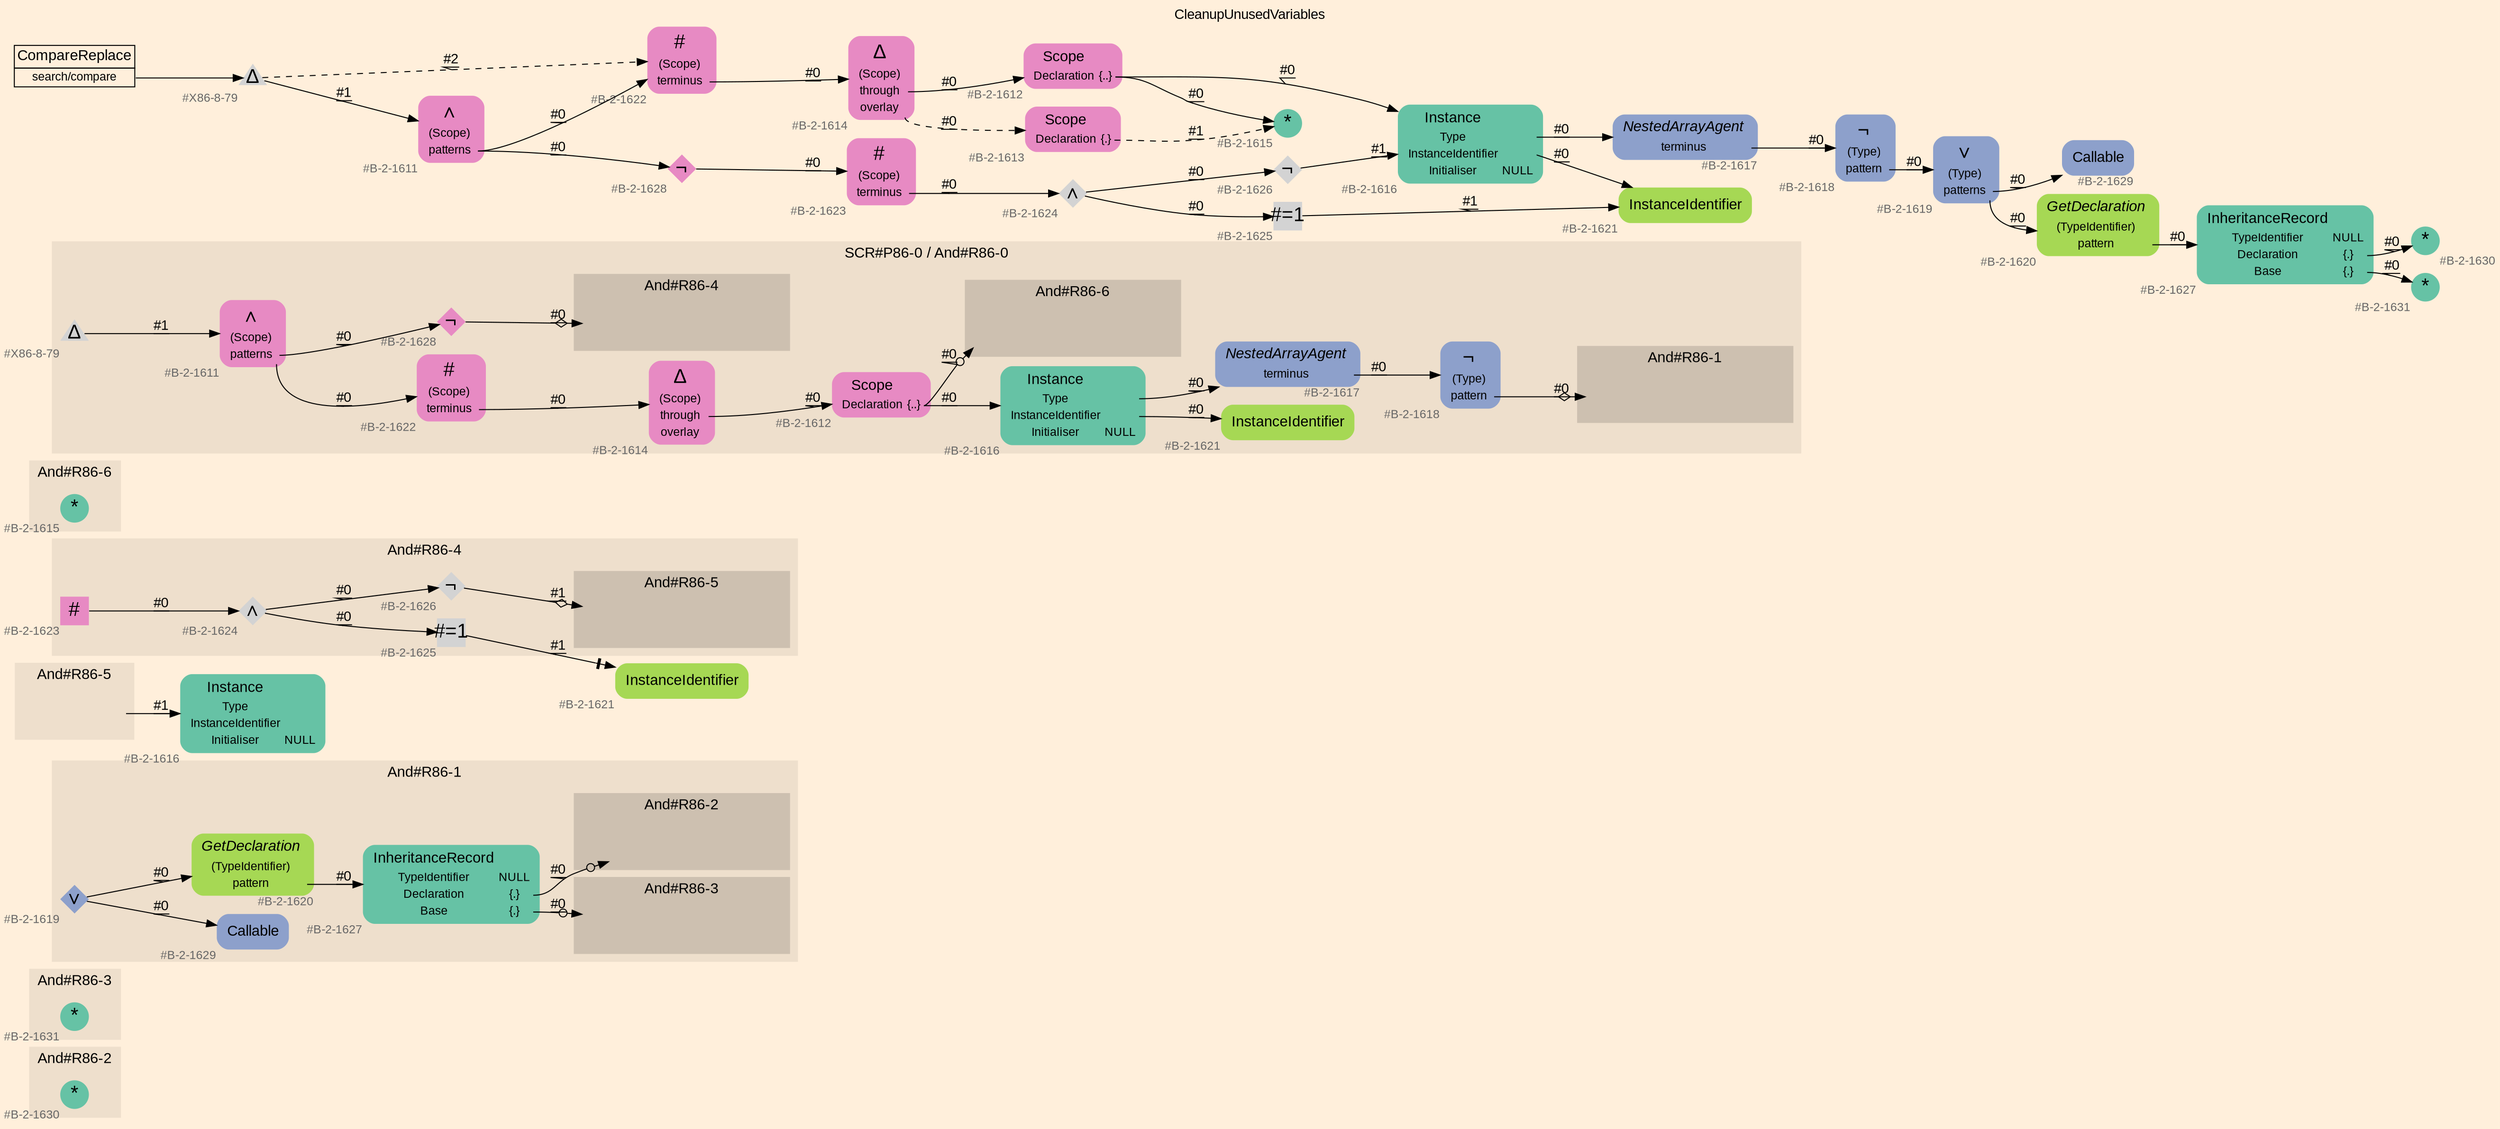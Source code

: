 digraph "CleanupUnusedVariables" {
label = "CleanupUnusedVariables"
labelloc = t
graph [
    rankdir = "LR"
    ranksep = 0.3
    bgcolor = antiquewhite1
    color = black
    fontcolor = black
    fontname = "Arial"
];
node [
    fontname = "Arial"
];
edge [
    fontname = "Arial"
];

// -------------------- figure And#R86-2 --------------------
// -------- region And#R86-2 ----------
subgraph "clusterAnd#R86-2" {
    label = "And#R86-2"
    style = "filled"
    color = antiquewhite2
    fontsize = "15"
    // -------- block And#R86-2/#B-2-1630 ----------
    "And#R86-2/#B-2-1630" [
        fillcolor = "/set28/1"
        xlabel = "#B-2-1630"
        fontsize = "12"
        fontcolor = grey40
        shape = "circle"
        label = <<FONT COLOR="black" POINT-SIZE="20">*</FONT>>
        style = "filled"
        penwidth = 0.0
        fixedsize = true
        width = 0.4
        height = 0.4
    ];
    
}


// -------------------- figure And#R86-3 --------------------
// -------- region And#R86-3 ----------
subgraph "clusterAnd#R86-3" {
    label = "And#R86-3"
    style = "filled"
    color = antiquewhite2
    fontsize = "15"
    // -------- block And#R86-3/#B-2-1631 ----------
    "And#R86-3/#B-2-1631" [
        fillcolor = "/set28/1"
        xlabel = "#B-2-1631"
        fontsize = "12"
        fontcolor = grey40
        shape = "circle"
        label = <<FONT COLOR="black" POINT-SIZE="20">*</FONT>>
        style = "filled"
        penwidth = 0.0
        fixedsize = true
        width = 0.4
        height = 0.4
    ];
    
}


// -------------------- figure And#R86-1 --------------------
// -------- region And#R86-1 ----------
subgraph "clusterAnd#R86-1" {
    label = "And#R86-1"
    style = "filled"
    color = antiquewhite2
    fontsize = "15"
    // -------- block And#R86-1/#B-2-1629 ----------
    "And#R86-1/#B-2-1629" [
        fillcolor = "/set28/3"
        xlabel = "#B-2-1629"
        fontsize = "12"
        fontcolor = grey40
        shape = "plaintext"
        label = <<TABLE BORDER="0" CELLBORDER="0" CELLSPACING="0">
         <TR><TD><FONT COLOR="black" POINT-SIZE="15">Callable</FONT></TD></TR>
        </TABLE>>
        style = "rounded,filled"
    ];
    
    // -------- block And#R86-1/#B-2-1619 ----------
    "And#R86-1/#B-2-1619" [
        fillcolor = "/set28/3"
        xlabel = "#B-2-1619"
        fontsize = "12"
        fontcolor = grey40
        shape = "diamond"
        label = <<FONT COLOR="black" POINT-SIZE="20">∨</FONT>>
        style = "filled"
        penwidth = 0.0
        fixedsize = true
        width = 0.4
        height = 0.4
    ];
    
    // -------- block And#R86-1/#B-2-1620 ----------
    "And#R86-1/#B-2-1620" [
        fillcolor = "/set28/5"
        xlabel = "#B-2-1620"
        fontsize = "12"
        fontcolor = grey40
        shape = "plaintext"
        label = <<TABLE BORDER="0" CELLBORDER="0" CELLSPACING="0">
         <TR><TD><FONT COLOR="black" POINT-SIZE="15"><I>GetDeclaration</I></FONT></TD></TR>
         <TR><TD><FONT COLOR="black" POINT-SIZE="12">(TypeIdentifier)</FONT></TD><TD PORT="port0"></TD></TR>
         <TR><TD><FONT COLOR="black" POINT-SIZE="12">pattern</FONT></TD><TD PORT="port1"></TD></TR>
        </TABLE>>
        style = "rounded,filled"
    ];
    
    // -------- block And#R86-1/#B-2-1627 ----------
    "And#R86-1/#B-2-1627" [
        fillcolor = "/set28/1"
        xlabel = "#B-2-1627"
        fontsize = "12"
        fontcolor = grey40
        shape = "plaintext"
        label = <<TABLE BORDER="0" CELLBORDER="0" CELLSPACING="0">
         <TR><TD><FONT COLOR="black" POINT-SIZE="15">InheritanceRecord</FONT></TD></TR>
         <TR><TD><FONT COLOR="black" POINT-SIZE="12">TypeIdentifier</FONT></TD><TD PORT="port0"><FONT COLOR="black" POINT-SIZE="12">NULL</FONT></TD></TR>
         <TR><TD><FONT COLOR="black" POINT-SIZE="12">Declaration</FONT></TD><TD PORT="port1"><FONT COLOR="black" POINT-SIZE="12">{.}</FONT></TD></TR>
         <TR><TD><FONT COLOR="black" POINT-SIZE="12">Base</FONT></TD><TD PORT="port2"><FONT COLOR="black" POINT-SIZE="12">{.}</FONT></TD></TR>
        </TABLE>>
        style = "rounded,filled"
    ];
    
    // -------- region And#R86-1/And#R86-2 ----------
    subgraph "clusterAnd#R86-1/And#R86-2" {
        label = "And#R86-2"
        style = "filled"
        color = antiquewhite3
        fontsize = "15"
        // -------- block And#R86-1/And#R86-2/#B-2-1630 ----------
        "And#R86-1/And#R86-2/#B-2-1630" [
            fillcolor = "/set28/1"
            xlabel = "#B-2-1630"
            fontsize = "12"
            fontcolor = grey40
            shape = "none"
            style = "invisible"
        ];
        
    }
    
    // -------- region And#R86-1/And#R86-3 ----------
    subgraph "clusterAnd#R86-1/And#R86-3" {
        label = "And#R86-3"
        style = "filled"
        color = antiquewhite3
        fontsize = "15"
        // -------- block And#R86-1/And#R86-3/#B-2-1631 ----------
        "And#R86-1/And#R86-3/#B-2-1631" [
            fillcolor = "/set28/1"
            xlabel = "#B-2-1631"
            fontsize = "12"
            fontcolor = grey40
            shape = "none"
            style = "invisible"
        ];
        
    }
    
}

"And#R86-1/#B-2-1619" -> "And#R86-1/#B-2-1629" [
    label = "#0"
    decorate = true
    color = black
    fontcolor = black
];

"And#R86-1/#B-2-1619" -> "And#R86-1/#B-2-1620" [
    label = "#0"
    decorate = true
    color = black
    fontcolor = black
];

"And#R86-1/#B-2-1620":port1 -> "And#R86-1/#B-2-1627" [
    label = "#0"
    decorate = true
    color = black
    fontcolor = black
];

"And#R86-1/#B-2-1627":port1 -> "And#R86-1/And#R86-2/#B-2-1630" [
    arrowhead="normalnoneodot"
    label = "#0"
    decorate = true
    color = black
    fontcolor = black
];

"And#R86-1/#B-2-1627":port2 -> "And#R86-1/And#R86-3/#B-2-1631" [
    arrowhead="normalnoneodot"
    label = "#0"
    decorate = true
    color = black
    fontcolor = black
];


// -------------------- figure And#R86-5 --------------------
// -------- region And#R86-5 ----------
subgraph "clusterAnd#R86-5" {
    label = "And#R86-5"
    style = "filled"
    color = antiquewhite2
    fontsize = "15"
    // -------- block And#R86-5/IRIP ----------
    "And#R86-5/IRIP" [
        fontsize = "12"
        fontcolor = grey40
        shape = "none"
        style = "invisible"
    ];
    
}

// -------- block And#R86-5/#B-2-1616 ----------
"And#R86-5/#B-2-1616" [
    fillcolor = "/set28/1"
    xlabel = "#B-2-1616"
    fontsize = "12"
    fontcolor = grey40
    shape = "plaintext"
    label = <<TABLE BORDER="0" CELLBORDER="0" CELLSPACING="0">
     <TR><TD><FONT COLOR="black" POINT-SIZE="15">Instance</FONT></TD></TR>
     <TR><TD><FONT COLOR="black" POINT-SIZE="12">Type</FONT></TD><TD PORT="port0"></TD></TR>
     <TR><TD><FONT COLOR="black" POINT-SIZE="12">InstanceIdentifier</FONT></TD><TD PORT="port1"></TD></TR>
     <TR><TD><FONT COLOR="black" POINT-SIZE="12">Initialiser</FONT></TD><TD PORT="port2"><FONT COLOR="black" POINT-SIZE="12">NULL</FONT></TD></TR>
    </TABLE>>
    style = "rounded,filled"
];

"And#R86-5/IRIP" -> "And#R86-5/#B-2-1616" [
    label = "#1"
    decorate = true
    color = black
    fontcolor = black
];


// -------------------- figure And#R86-4 --------------------
// -------- region And#R86-4 ----------
subgraph "clusterAnd#R86-4" {
    label = "And#R86-4"
    style = "filled"
    color = antiquewhite2
    fontsize = "15"
    // -------- block And#R86-4/#B-2-1625 ----------
    "And#R86-4/#B-2-1625" [
        xlabel = "#B-2-1625"
        fontsize = "12"
        fontcolor = grey40
        shape = "square"
        label = <<FONT COLOR="black" POINT-SIZE="20">#=1</FONT>>
        style = "filled"
        penwidth = 0.0
        fixedsize = true
        width = 0.4
        height = 0.4
    ];
    
    // -------- block And#R86-4/#B-2-1624 ----------
    "And#R86-4/#B-2-1624" [
        xlabel = "#B-2-1624"
        fontsize = "12"
        fontcolor = grey40
        shape = "diamond"
        label = <<FONT COLOR="black" POINT-SIZE="20">∧</FONT>>
        style = "filled"
        penwidth = 0.0
        fixedsize = true
        width = 0.4
        height = 0.4
    ];
    
    // -------- block And#R86-4/#B-2-1626 ----------
    "And#R86-4/#B-2-1626" [
        xlabel = "#B-2-1626"
        fontsize = "12"
        fontcolor = grey40
        shape = "diamond"
        label = <<FONT COLOR="black" POINT-SIZE="20">¬</FONT>>
        style = "filled"
        penwidth = 0.0
        fixedsize = true
        width = 0.4
        height = 0.4
    ];
    
    // -------- block And#R86-4/#B-2-1623 ----------
    "And#R86-4/#B-2-1623" [
        fillcolor = "/set28/4"
        xlabel = "#B-2-1623"
        fontsize = "12"
        fontcolor = grey40
        shape = "square"
        label = <<FONT COLOR="black" POINT-SIZE="20">#</FONT>>
        style = "filled"
        penwidth = 0.0
        fixedsize = true
        width = 0.4
        height = 0.4
    ];
    
    // -------- region And#R86-4/And#R86-5 ----------
    subgraph "clusterAnd#R86-4/And#R86-5" {
        label = "And#R86-5"
        style = "filled"
        color = antiquewhite3
        fontsize = "15"
        // -------- block And#R86-4/And#R86-5/#B-2-1616 ----------
        "And#R86-4/And#R86-5/#B-2-1616" [
            fillcolor = "/set28/1"
            xlabel = "#B-2-1616"
            fontsize = "12"
            fontcolor = grey40
            shape = "none"
            style = "invisible"
        ];
        
    }
    
}

// -------- block And#R86-4/#B-2-1621 ----------
"And#R86-4/#B-2-1621" [
    fillcolor = "/set28/5"
    xlabel = "#B-2-1621"
    fontsize = "12"
    fontcolor = grey40
    shape = "plaintext"
    label = <<TABLE BORDER="0" CELLBORDER="0" CELLSPACING="0">
     <TR><TD><FONT COLOR="black" POINT-SIZE="15">InstanceIdentifier</FONT></TD></TR>
    </TABLE>>
    style = "rounded,filled"
];

"And#R86-4/#B-2-1625" -> "And#R86-4/#B-2-1621" [
    arrowhead="normalnonetee"
    label = "#1"
    decorate = true
    color = black
    fontcolor = black
];

"And#R86-4/#B-2-1624" -> "And#R86-4/#B-2-1625" [
    label = "#0"
    decorate = true
    color = black
    fontcolor = black
];

"And#R86-4/#B-2-1624" -> "And#R86-4/#B-2-1626" [
    label = "#0"
    decorate = true
    color = black
    fontcolor = black
];

"And#R86-4/#B-2-1626" -> "And#R86-4/And#R86-5/#B-2-1616" [
    arrowhead="normalnoneodiamond"
    label = "#1"
    decorate = true
    color = black
    fontcolor = black
];

"And#R86-4/#B-2-1623" -> "And#R86-4/#B-2-1624" [
    label = "#0"
    decorate = true
    color = black
    fontcolor = black
];


// -------------------- figure And#R86-6 --------------------
// -------- region And#R86-6 ----------
subgraph "clusterAnd#R86-6" {
    label = "And#R86-6"
    style = "filled"
    color = antiquewhite2
    fontsize = "15"
    // -------- block And#R86-6/#B-2-1615 ----------
    "And#R86-6/#B-2-1615" [
        fillcolor = "/set28/1"
        xlabel = "#B-2-1615"
        fontsize = "12"
        fontcolor = grey40
        shape = "circle"
        label = <<FONT COLOR="black" POINT-SIZE="20">*</FONT>>
        style = "filled"
        penwidth = 0.0
        fixedsize = true
        width = 0.4
        height = 0.4
    ];
    
}


// -------------------- figure And#R86-0 --------------------
// -------- region And#R86-0 ----------
subgraph "clusterAnd#R86-0" {
    label = "SCR#P86-0 / And#R86-0"
    style = "filled"
    color = antiquewhite2
    fontsize = "15"
    // -------- block And#R86-0/#B-2-1616 ----------
    "And#R86-0/#B-2-1616" [
        fillcolor = "/set28/1"
        xlabel = "#B-2-1616"
        fontsize = "12"
        fontcolor = grey40
        shape = "plaintext"
        label = <<TABLE BORDER="0" CELLBORDER="0" CELLSPACING="0">
         <TR><TD><FONT COLOR="black" POINT-SIZE="15">Instance</FONT></TD></TR>
         <TR><TD><FONT COLOR="black" POINT-SIZE="12">Type</FONT></TD><TD PORT="port0"></TD></TR>
         <TR><TD><FONT COLOR="black" POINT-SIZE="12">InstanceIdentifier</FONT></TD><TD PORT="port1"></TD></TR>
         <TR><TD><FONT COLOR="black" POINT-SIZE="12">Initialiser</FONT></TD><TD PORT="port2"><FONT COLOR="black" POINT-SIZE="12">NULL</FONT></TD></TR>
        </TABLE>>
        style = "rounded,filled"
    ];
    
    // -------- block And#R86-0/#B-2-1622 ----------
    "And#R86-0/#B-2-1622" [
        fillcolor = "/set28/4"
        xlabel = "#B-2-1622"
        fontsize = "12"
        fontcolor = grey40
        shape = "plaintext"
        label = <<TABLE BORDER="0" CELLBORDER="0" CELLSPACING="0">
         <TR><TD><FONT COLOR="black" POINT-SIZE="20">#</FONT></TD></TR>
         <TR><TD><FONT COLOR="black" POINT-SIZE="12">(Scope)</FONT></TD><TD PORT="port0"></TD></TR>
         <TR><TD><FONT COLOR="black" POINT-SIZE="12">terminus</FONT></TD><TD PORT="port1"></TD></TR>
        </TABLE>>
        style = "rounded,filled"
    ];
    
    // -------- block And#R86-0/#B-2-1618 ----------
    "And#R86-0/#B-2-1618" [
        fillcolor = "/set28/3"
        xlabel = "#B-2-1618"
        fontsize = "12"
        fontcolor = grey40
        shape = "plaintext"
        label = <<TABLE BORDER="0" CELLBORDER="0" CELLSPACING="0">
         <TR><TD><FONT COLOR="black" POINT-SIZE="20">¬</FONT></TD></TR>
         <TR><TD><FONT COLOR="black" POINT-SIZE="12">(Type)</FONT></TD><TD PORT="port0"></TD></TR>
         <TR><TD><FONT COLOR="black" POINT-SIZE="12">pattern</FONT></TD><TD PORT="port1"></TD></TR>
        </TABLE>>
        style = "rounded,filled"
    ];
    
    // -------- block And#R86-0/#B-2-1621 ----------
    "And#R86-0/#B-2-1621" [
        fillcolor = "/set28/5"
        xlabel = "#B-2-1621"
        fontsize = "12"
        fontcolor = grey40
        shape = "plaintext"
        label = <<TABLE BORDER="0" CELLBORDER="0" CELLSPACING="0">
         <TR><TD><FONT COLOR="black" POINT-SIZE="15">InstanceIdentifier</FONT></TD></TR>
        </TABLE>>
        style = "rounded,filled"
    ];
    
    // -------- block And#R86-0/#B-2-1617 ----------
    "And#R86-0/#B-2-1617" [
        fillcolor = "/set28/3"
        xlabel = "#B-2-1617"
        fontsize = "12"
        fontcolor = grey40
        shape = "plaintext"
        label = <<TABLE BORDER="0" CELLBORDER="0" CELLSPACING="0">
         <TR><TD><FONT COLOR="black" POINT-SIZE="15"><I>NestedArrayAgent</I></FONT></TD></TR>
         <TR><TD><FONT COLOR="black" POINT-SIZE="12">terminus</FONT></TD><TD PORT="port0"></TD></TR>
        </TABLE>>
        style = "rounded,filled"
    ];
    
    // -------- block And#R86-0/#B-2-1612 ----------
    "And#R86-0/#B-2-1612" [
        fillcolor = "/set28/4"
        xlabel = "#B-2-1612"
        fontsize = "12"
        fontcolor = grey40
        shape = "plaintext"
        label = <<TABLE BORDER="0" CELLBORDER="0" CELLSPACING="0">
         <TR><TD><FONT COLOR="black" POINT-SIZE="15">Scope</FONT></TD></TR>
         <TR><TD><FONT COLOR="black" POINT-SIZE="12">Declaration</FONT></TD><TD PORT="port0"><FONT COLOR="black" POINT-SIZE="12">{..}</FONT></TD></TR>
        </TABLE>>
        style = "rounded,filled"
    ];
    
    // -------- block And#R86-0/#B-2-1611 ----------
    "And#R86-0/#B-2-1611" [
        fillcolor = "/set28/4"
        xlabel = "#B-2-1611"
        fontsize = "12"
        fontcolor = grey40
        shape = "plaintext"
        label = <<TABLE BORDER="0" CELLBORDER="0" CELLSPACING="0">
         <TR><TD><FONT COLOR="black" POINT-SIZE="20">∧</FONT></TD></TR>
         <TR><TD><FONT COLOR="black" POINT-SIZE="12">(Scope)</FONT></TD><TD PORT="port0"></TD></TR>
         <TR><TD><FONT COLOR="black" POINT-SIZE="12">patterns</FONT></TD><TD PORT="port1"></TD></TR>
        </TABLE>>
        style = "rounded,filled"
    ];
    
    // -------- block And#R86-0/#X86-8-79 ----------
    "And#R86-0/#X86-8-79" [
        xlabel = "#X86-8-79"
        fontsize = "12"
        fontcolor = grey40
        shape = "triangle"
        label = <<FONT COLOR="black" POINT-SIZE="20">Δ</FONT>>
        style = "filled"
        penwidth = 0.0
        fixedsize = true
        width = 0.4
        height = 0.4
    ];
    
    // -------- block And#R86-0/#B-2-1628 ----------
    "And#R86-0/#B-2-1628" [
        fillcolor = "/set28/4"
        xlabel = "#B-2-1628"
        fontsize = "12"
        fontcolor = grey40
        shape = "diamond"
        label = <<FONT COLOR="black" POINT-SIZE="20">¬</FONT>>
        style = "filled"
        penwidth = 0.0
        fixedsize = true
        width = 0.4
        height = 0.4
    ];
    
    // -------- block And#R86-0/#B-2-1614 ----------
    "And#R86-0/#B-2-1614" [
        fillcolor = "/set28/4"
        xlabel = "#B-2-1614"
        fontsize = "12"
        fontcolor = grey40
        shape = "plaintext"
        label = <<TABLE BORDER="0" CELLBORDER="0" CELLSPACING="0">
         <TR><TD><FONT COLOR="black" POINT-SIZE="20">Δ</FONT></TD></TR>
         <TR><TD><FONT COLOR="black" POINT-SIZE="12">(Scope)</FONT></TD><TD PORT="port0"></TD></TR>
         <TR><TD><FONT COLOR="black" POINT-SIZE="12">through</FONT></TD><TD PORT="port1"></TD></TR>
         <TR><TD><FONT COLOR="black" POINT-SIZE="12">overlay</FONT></TD><TD PORT="port2"></TD></TR>
        </TABLE>>
        style = "rounded,filled"
    ];
    
    // -------- region And#R86-0/And#R86-1 ----------
    subgraph "clusterAnd#R86-0/And#R86-1" {
        label = "And#R86-1"
        style = "filled"
        color = antiquewhite3
        fontsize = "15"
        // -------- block And#R86-0/And#R86-1/#B-2-1619 ----------
        "And#R86-0/And#R86-1/#B-2-1619" [
            fillcolor = "/set28/3"
            xlabel = "#B-2-1619"
            fontsize = "12"
            fontcolor = grey40
            shape = "none"
            style = "invisible"
        ];
        
    }
    
    // -------- region And#R86-0/And#R86-4 ----------
    subgraph "clusterAnd#R86-0/And#R86-4" {
        label = "And#R86-4"
        style = "filled"
        color = antiquewhite3
        fontsize = "15"
        // -------- block And#R86-0/And#R86-4/#B-2-1623 ----------
        "And#R86-0/And#R86-4/#B-2-1623" [
            fillcolor = "/set28/4"
            xlabel = "#B-2-1623"
            fontsize = "12"
            fontcolor = grey40
            shape = "none"
            style = "invisible"
        ];
        
    }
    
    // -------- region And#R86-0/And#R86-6 ----------
    subgraph "clusterAnd#R86-0/And#R86-6" {
        label = "And#R86-6"
        style = "filled"
        color = antiquewhite3
        fontsize = "15"
        // -------- block And#R86-0/And#R86-6/#B-2-1615 ----------
        "And#R86-0/And#R86-6/#B-2-1615" [
            fillcolor = "/set28/1"
            xlabel = "#B-2-1615"
            fontsize = "12"
            fontcolor = grey40
            shape = "none"
            style = "invisible"
        ];
        
    }
    
}

"And#R86-0/#B-2-1616":port0 -> "And#R86-0/#B-2-1617" [
    label = "#0"
    decorate = true
    color = black
    fontcolor = black
];

"And#R86-0/#B-2-1616":port1 -> "And#R86-0/#B-2-1621" [
    label = "#0"
    decorate = true
    color = black
    fontcolor = black
];

"And#R86-0/#B-2-1622":port1 -> "And#R86-0/#B-2-1614" [
    label = "#0"
    decorate = true
    color = black
    fontcolor = black
];

"And#R86-0/#B-2-1618":port1 -> "And#R86-0/And#R86-1/#B-2-1619" [
    arrowhead="normalnoneodiamond"
    label = "#0"
    decorate = true
    color = black
    fontcolor = black
];

"And#R86-0/#B-2-1617":port0 -> "And#R86-0/#B-2-1618" [
    label = "#0"
    decorate = true
    color = black
    fontcolor = black
];

"And#R86-0/#B-2-1612":port0 -> "And#R86-0/#B-2-1616" [
    label = "#0"
    decorate = true
    color = black
    fontcolor = black
];

"And#R86-0/#B-2-1612":port0 -> "And#R86-0/And#R86-6/#B-2-1615" [
    arrowhead="normalnoneodot"
    label = "#0"
    decorate = true
    color = black
    fontcolor = black
];

"And#R86-0/#B-2-1611":port1 -> "And#R86-0/#B-2-1622" [
    label = "#0"
    decorate = true
    color = black
    fontcolor = black
];

"And#R86-0/#B-2-1611":port1 -> "And#R86-0/#B-2-1628" [
    label = "#0"
    decorate = true
    color = black
    fontcolor = black
];

"And#R86-0/#X86-8-79" -> "And#R86-0/#B-2-1611" [
    label = "#1"
    decorate = true
    color = black
    fontcolor = black
];

"And#R86-0/#B-2-1628" -> "And#R86-0/And#R86-4/#B-2-1623" [
    arrowhead="normalnoneodiamond"
    label = "#0"
    decorate = true
    color = black
    fontcolor = black
];

"And#R86-0/#B-2-1614":port1 -> "And#R86-0/#B-2-1612" [
    label = "#0"
    decorate = true
    color = black
    fontcolor = black
];


// -------------------- transformation figure --------------------
// -------- block CR#X86-10-86 ----------
"CR#X86-10-86" [
    fillcolor = antiquewhite1
    fontsize = "12"
    fontcolor = grey40
    shape = "plaintext"
    label = <<TABLE BORDER="0" CELLBORDER="1" CELLSPACING="0">
     <TR><TD><FONT COLOR="black" POINT-SIZE="15">CompareReplace</FONT></TD></TR>
     <TR><TD PORT="port0"><FONT COLOR="black" POINT-SIZE="12">search/compare</FONT></TD></TR>
    </TABLE>>
    style = "filled"
    color = black
];

// -------- block #X86-8-79 ----------
"#X86-8-79" [
    xlabel = "#X86-8-79"
    fontsize = "12"
    fontcolor = grey40
    shape = "triangle"
    label = <<FONT COLOR="black" POINT-SIZE="20">Δ</FONT>>
    style = "filled"
    penwidth = 0.0
    fixedsize = true
    width = 0.4
    height = 0.4
];

// -------- block #B-2-1611 ----------
"#B-2-1611" [
    fillcolor = "/set28/4"
    xlabel = "#B-2-1611"
    fontsize = "12"
    fontcolor = grey40
    shape = "plaintext"
    label = <<TABLE BORDER="0" CELLBORDER="0" CELLSPACING="0">
     <TR><TD><FONT COLOR="black" POINT-SIZE="20">∧</FONT></TD></TR>
     <TR><TD><FONT COLOR="black" POINT-SIZE="12">(Scope)</FONT></TD><TD PORT="port0"></TD></TR>
     <TR><TD><FONT COLOR="black" POINT-SIZE="12">patterns</FONT></TD><TD PORT="port1"></TD></TR>
    </TABLE>>
    style = "rounded,filled"
];

// -------- block #B-2-1622 ----------
"#B-2-1622" [
    fillcolor = "/set28/4"
    xlabel = "#B-2-1622"
    fontsize = "12"
    fontcolor = grey40
    shape = "plaintext"
    label = <<TABLE BORDER="0" CELLBORDER="0" CELLSPACING="0">
     <TR><TD><FONT COLOR="black" POINT-SIZE="20">#</FONT></TD></TR>
     <TR><TD><FONT COLOR="black" POINT-SIZE="12">(Scope)</FONT></TD><TD PORT="port0"></TD></TR>
     <TR><TD><FONT COLOR="black" POINT-SIZE="12">terminus</FONT></TD><TD PORT="port1"></TD></TR>
    </TABLE>>
    style = "rounded,filled"
];

// -------- block #B-2-1614 ----------
"#B-2-1614" [
    fillcolor = "/set28/4"
    xlabel = "#B-2-1614"
    fontsize = "12"
    fontcolor = grey40
    shape = "plaintext"
    label = <<TABLE BORDER="0" CELLBORDER="0" CELLSPACING="0">
     <TR><TD><FONT COLOR="black" POINT-SIZE="20">Δ</FONT></TD></TR>
     <TR><TD><FONT COLOR="black" POINT-SIZE="12">(Scope)</FONT></TD><TD PORT="port0"></TD></TR>
     <TR><TD><FONT COLOR="black" POINT-SIZE="12">through</FONT></TD><TD PORT="port1"></TD></TR>
     <TR><TD><FONT COLOR="black" POINT-SIZE="12">overlay</FONT></TD><TD PORT="port2"></TD></TR>
    </TABLE>>
    style = "rounded,filled"
];

// -------- block #B-2-1612 ----------
"#B-2-1612" [
    fillcolor = "/set28/4"
    xlabel = "#B-2-1612"
    fontsize = "12"
    fontcolor = grey40
    shape = "plaintext"
    label = <<TABLE BORDER="0" CELLBORDER="0" CELLSPACING="0">
     <TR><TD><FONT COLOR="black" POINT-SIZE="15">Scope</FONT></TD></TR>
     <TR><TD><FONT COLOR="black" POINT-SIZE="12">Declaration</FONT></TD><TD PORT="port0"><FONT COLOR="black" POINT-SIZE="12">{..}</FONT></TD></TR>
    </TABLE>>
    style = "rounded,filled"
];

// -------- block #B-2-1616 ----------
"#B-2-1616" [
    fillcolor = "/set28/1"
    xlabel = "#B-2-1616"
    fontsize = "12"
    fontcolor = grey40
    shape = "plaintext"
    label = <<TABLE BORDER="0" CELLBORDER="0" CELLSPACING="0">
     <TR><TD><FONT COLOR="black" POINT-SIZE="15">Instance</FONT></TD></TR>
     <TR><TD><FONT COLOR="black" POINT-SIZE="12">Type</FONT></TD><TD PORT="port0"></TD></TR>
     <TR><TD><FONT COLOR="black" POINT-SIZE="12">InstanceIdentifier</FONT></TD><TD PORT="port1"></TD></TR>
     <TR><TD><FONT COLOR="black" POINT-SIZE="12">Initialiser</FONT></TD><TD PORT="port2"><FONT COLOR="black" POINT-SIZE="12">NULL</FONT></TD></TR>
    </TABLE>>
    style = "rounded,filled"
];

// -------- block #B-2-1617 ----------
"#B-2-1617" [
    fillcolor = "/set28/3"
    xlabel = "#B-2-1617"
    fontsize = "12"
    fontcolor = grey40
    shape = "plaintext"
    label = <<TABLE BORDER="0" CELLBORDER="0" CELLSPACING="0">
     <TR><TD><FONT COLOR="black" POINT-SIZE="15"><I>NestedArrayAgent</I></FONT></TD></TR>
     <TR><TD><FONT COLOR="black" POINT-SIZE="12">terminus</FONT></TD><TD PORT="port0"></TD></TR>
    </TABLE>>
    style = "rounded,filled"
];

// -------- block #B-2-1618 ----------
"#B-2-1618" [
    fillcolor = "/set28/3"
    xlabel = "#B-2-1618"
    fontsize = "12"
    fontcolor = grey40
    shape = "plaintext"
    label = <<TABLE BORDER="0" CELLBORDER="0" CELLSPACING="0">
     <TR><TD><FONT COLOR="black" POINT-SIZE="20">¬</FONT></TD></TR>
     <TR><TD><FONT COLOR="black" POINT-SIZE="12">(Type)</FONT></TD><TD PORT="port0"></TD></TR>
     <TR><TD><FONT COLOR="black" POINT-SIZE="12">pattern</FONT></TD><TD PORT="port1"></TD></TR>
    </TABLE>>
    style = "rounded,filled"
];

// -------- block #B-2-1619 ----------
"#B-2-1619" [
    fillcolor = "/set28/3"
    xlabel = "#B-2-1619"
    fontsize = "12"
    fontcolor = grey40
    shape = "plaintext"
    label = <<TABLE BORDER="0" CELLBORDER="0" CELLSPACING="0">
     <TR><TD><FONT COLOR="black" POINT-SIZE="20">∨</FONT></TD></TR>
     <TR><TD><FONT COLOR="black" POINT-SIZE="12">(Type)</FONT></TD><TD PORT="port0"></TD></TR>
     <TR><TD><FONT COLOR="black" POINT-SIZE="12">patterns</FONT></TD><TD PORT="port1"></TD></TR>
    </TABLE>>
    style = "rounded,filled"
];

// -------- block #B-2-1629 ----------
"#B-2-1629" [
    fillcolor = "/set28/3"
    xlabel = "#B-2-1629"
    fontsize = "12"
    fontcolor = grey40
    shape = "plaintext"
    label = <<TABLE BORDER="0" CELLBORDER="0" CELLSPACING="0">
     <TR><TD><FONT COLOR="black" POINT-SIZE="15">Callable</FONT></TD></TR>
    </TABLE>>
    style = "rounded,filled"
];

// -------- block #B-2-1620 ----------
"#B-2-1620" [
    fillcolor = "/set28/5"
    xlabel = "#B-2-1620"
    fontsize = "12"
    fontcolor = grey40
    shape = "plaintext"
    label = <<TABLE BORDER="0" CELLBORDER="0" CELLSPACING="0">
     <TR><TD><FONT COLOR="black" POINT-SIZE="15"><I>GetDeclaration</I></FONT></TD></TR>
     <TR><TD><FONT COLOR="black" POINT-SIZE="12">(TypeIdentifier)</FONT></TD><TD PORT="port0"></TD></TR>
     <TR><TD><FONT COLOR="black" POINT-SIZE="12">pattern</FONT></TD><TD PORT="port1"></TD></TR>
    </TABLE>>
    style = "rounded,filled"
];

// -------- block #B-2-1627 ----------
"#B-2-1627" [
    fillcolor = "/set28/1"
    xlabel = "#B-2-1627"
    fontsize = "12"
    fontcolor = grey40
    shape = "plaintext"
    label = <<TABLE BORDER="0" CELLBORDER="0" CELLSPACING="0">
     <TR><TD><FONT COLOR="black" POINT-SIZE="15">InheritanceRecord</FONT></TD></TR>
     <TR><TD><FONT COLOR="black" POINT-SIZE="12">TypeIdentifier</FONT></TD><TD PORT="port0"><FONT COLOR="black" POINT-SIZE="12">NULL</FONT></TD></TR>
     <TR><TD><FONT COLOR="black" POINT-SIZE="12">Declaration</FONT></TD><TD PORT="port1"><FONT COLOR="black" POINT-SIZE="12">{.}</FONT></TD></TR>
     <TR><TD><FONT COLOR="black" POINT-SIZE="12">Base</FONT></TD><TD PORT="port2"><FONT COLOR="black" POINT-SIZE="12">{.}</FONT></TD></TR>
    </TABLE>>
    style = "rounded,filled"
];

// -------- block #B-2-1630 ----------
"#B-2-1630" [
    fillcolor = "/set28/1"
    xlabel = "#B-2-1630"
    fontsize = "12"
    fontcolor = grey40
    shape = "circle"
    label = <<FONT COLOR="black" POINT-SIZE="20">*</FONT>>
    style = "filled"
    penwidth = 0.0
    fixedsize = true
    width = 0.4
    height = 0.4
];

// -------- block #B-2-1631 ----------
"#B-2-1631" [
    fillcolor = "/set28/1"
    xlabel = "#B-2-1631"
    fontsize = "12"
    fontcolor = grey40
    shape = "circle"
    label = <<FONT COLOR="black" POINT-SIZE="20">*</FONT>>
    style = "filled"
    penwidth = 0.0
    fixedsize = true
    width = 0.4
    height = 0.4
];

// -------- block #B-2-1621 ----------
"#B-2-1621" [
    fillcolor = "/set28/5"
    xlabel = "#B-2-1621"
    fontsize = "12"
    fontcolor = grey40
    shape = "plaintext"
    label = <<TABLE BORDER="0" CELLBORDER="0" CELLSPACING="0">
     <TR><TD><FONT COLOR="black" POINT-SIZE="15">InstanceIdentifier</FONT></TD></TR>
    </TABLE>>
    style = "rounded,filled"
];

// -------- block #B-2-1615 ----------
"#B-2-1615" [
    fillcolor = "/set28/1"
    xlabel = "#B-2-1615"
    fontsize = "12"
    fontcolor = grey40
    shape = "circle"
    label = <<FONT COLOR="black" POINT-SIZE="20">*</FONT>>
    style = "filled"
    penwidth = 0.0
    fixedsize = true
    width = 0.4
    height = 0.4
];

// -------- block #B-2-1613 ----------
"#B-2-1613" [
    fillcolor = "/set28/4"
    xlabel = "#B-2-1613"
    fontsize = "12"
    fontcolor = grey40
    shape = "plaintext"
    label = <<TABLE BORDER="0" CELLBORDER="0" CELLSPACING="0">
     <TR><TD><FONT COLOR="black" POINT-SIZE="15">Scope</FONT></TD></TR>
     <TR><TD><FONT COLOR="black" POINT-SIZE="12">Declaration</FONT></TD><TD PORT="port0"><FONT COLOR="black" POINT-SIZE="12">{.}</FONT></TD></TR>
    </TABLE>>
    style = "rounded,filled"
];

// -------- block #B-2-1628 ----------
"#B-2-1628" [
    fillcolor = "/set28/4"
    xlabel = "#B-2-1628"
    fontsize = "12"
    fontcolor = grey40
    shape = "diamond"
    label = <<FONT COLOR="black" POINT-SIZE="20">¬</FONT>>
    style = "filled"
    penwidth = 0.0
    fixedsize = true
    width = 0.4
    height = 0.4
];

// -------- block #B-2-1623 ----------
"#B-2-1623" [
    fillcolor = "/set28/4"
    xlabel = "#B-2-1623"
    fontsize = "12"
    fontcolor = grey40
    shape = "plaintext"
    label = <<TABLE BORDER="0" CELLBORDER="0" CELLSPACING="0">
     <TR><TD><FONT COLOR="black" POINT-SIZE="20">#</FONT></TD></TR>
     <TR><TD><FONT COLOR="black" POINT-SIZE="12">(Scope)</FONT></TD><TD PORT="port0"></TD></TR>
     <TR><TD><FONT COLOR="black" POINT-SIZE="12">terminus</FONT></TD><TD PORT="port1"></TD></TR>
    </TABLE>>
    style = "rounded,filled"
];

// -------- block #B-2-1624 ----------
"#B-2-1624" [
    xlabel = "#B-2-1624"
    fontsize = "12"
    fontcolor = grey40
    shape = "diamond"
    label = <<FONT COLOR="black" POINT-SIZE="20">∧</FONT>>
    style = "filled"
    penwidth = 0.0
    fixedsize = true
    width = 0.4
    height = 0.4
];

// -------- block #B-2-1625 ----------
"#B-2-1625" [
    xlabel = "#B-2-1625"
    fontsize = "12"
    fontcolor = grey40
    shape = "square"
    label = <<FONT COLOR="black" POINT-SIZE="20">#=1</FONT>>
    style = "filled"
    penwidth = 0.0
    fixedsize = true
    width = 0.4
    height = 0.4
];

// -------- block #B-2-1626 ----------
"#B-2-1626" [
    xlabel = "#B-2-1626"
    fontsize = "12"
    fontcolor = grey40
    shape = "diamond"
    label = <<FONT COLOR="black" POINT-SIZE="20">¬</FONT>>
    style = "filled"
    penwidth = 0.0
    fixedsize = true
    width = 0.4
    height = 0.4
];

"CR#X86-10-86":port0 -> "#X86-8-79" [
    label = ""
    decorate = true
    color = black
    fontcolor = black
];

"#X86-8-79" -> "#B-2-1611" [
    label = "#1"
    decorate = true
    color = black
    fontcolor = black
];

"#X86-8-79" -> "#B-2-1622" [
    style="dashed"
    label = "#2"
    decorate = true
    color = black
    fontcolor = black
];

"#B-2-1611":port1 -> "#B-2-1622" [
    label = "#0"
    decorate = true
    color = black
    fontcolor = black
];

"#B-2-1611":port1 -> "#B-2-1628" [
    label = "#0"
    decorate = true
    color = black
    fontcolor = black
];

"#B-2-1622":port1 -> "#B-2-1614" [
    label = "#0"
    decorate = true
    color = black
    fontcolor = black
];

"#B-2-1614":port1 -> "#B-2-1612" [
    label = "#0"
    decorate = true
    color = black
    fontcolor = black
];

"#B-2-1614":port2 -> "#B-2-1613" [
    style="dashed"
    label = "#0"
    decorate = true
    color = black
    fontcolor = black
];

"#B-2-1612":port0 -> "#B-2-1616" [
    label = "#0"
    decorate = true
    color = black
    fontcolor = black
];

"#B-2-1612":port0 -> "#B-2-1615" [
    label = "#0"
    decorate = true
    color = black
    fontcolor = black
];

"#B-2-1616":port0 -> "#B-2-1617" [
    label = "#0"
    decorate = true
    color = black
    fontcolor = black
];

"#B-2-1616":port1 -> "#B-2-1621" [
    label = "#0"
    decorate = true
    color = black
    fontcolor = black
];

"#B-2-1617":port0 -> "#B-2-1618" [
    label = "#0"
    decorate = true
    color = black
    fontcolor = black
];

"#B-2-1618":port1 -> "#B-2-1619" [
    label = "#0"
    decorate = true
    color = black
    fontcolor = black
];

"#B-2-1619":port1 -> "#B-2-1629" [
    label = "#0"
    decorate = true
    color = black
    fontcolor = black
];

"#B-2-1619":port1 -> "#B-2-1620" [
    label = "#0"
    decorate = true
    color = black
    fontcolor = black
];

"#B-2-1620":port1 -> "#B-2-1627" [
    label = "#0"
    decorate = true
    color = black
    fontcolor = black
];

"#B-2-1627":port1 -> "#B-2-1630" [
    label = "#0"
    decorate = true
    color = black
    fontcolor = black
];

"#B-2-1627":port2 -> "#B-2-1631" [
    label = "#0"
    decorate = true
    color = black
    fontcolor = black
];

"#B-2-1613":port0 -> "#B-2-1615" [
    style="dashed"
    label = "#1"
    decorate = true
    color = black
    fontcolor = black
];

"#B-2-1628" -> "#B-2-1623" [
    label = "#0"
    decorate = true
    color = black
    fontcolor = black
];

"#B-2-1623":port1 -> "#B-2-1624" [
    label = "#0"
    decorate = true
    color = black
    fontcolor = black
];

"#B-2-1624" -> "#B-2-1625" [
    label = "#0"
    decorate = true
    color = black
    fontcolor = black
];

"#B-2-1624" -> "#B-2-1626" [
    label = "#0"
    decorate = true
    color = black
    fontcolor = black
];

"#B-2-1625" -> "#B-2-1621" [
    label = "#1"
    decorate = true
    color = black
    fontcolor = black
];

"#B-2-1626" -> "#B-2-1616" [
    label = "#1"
    decorate = true
    color = black
    fontcolor = black
];


}
